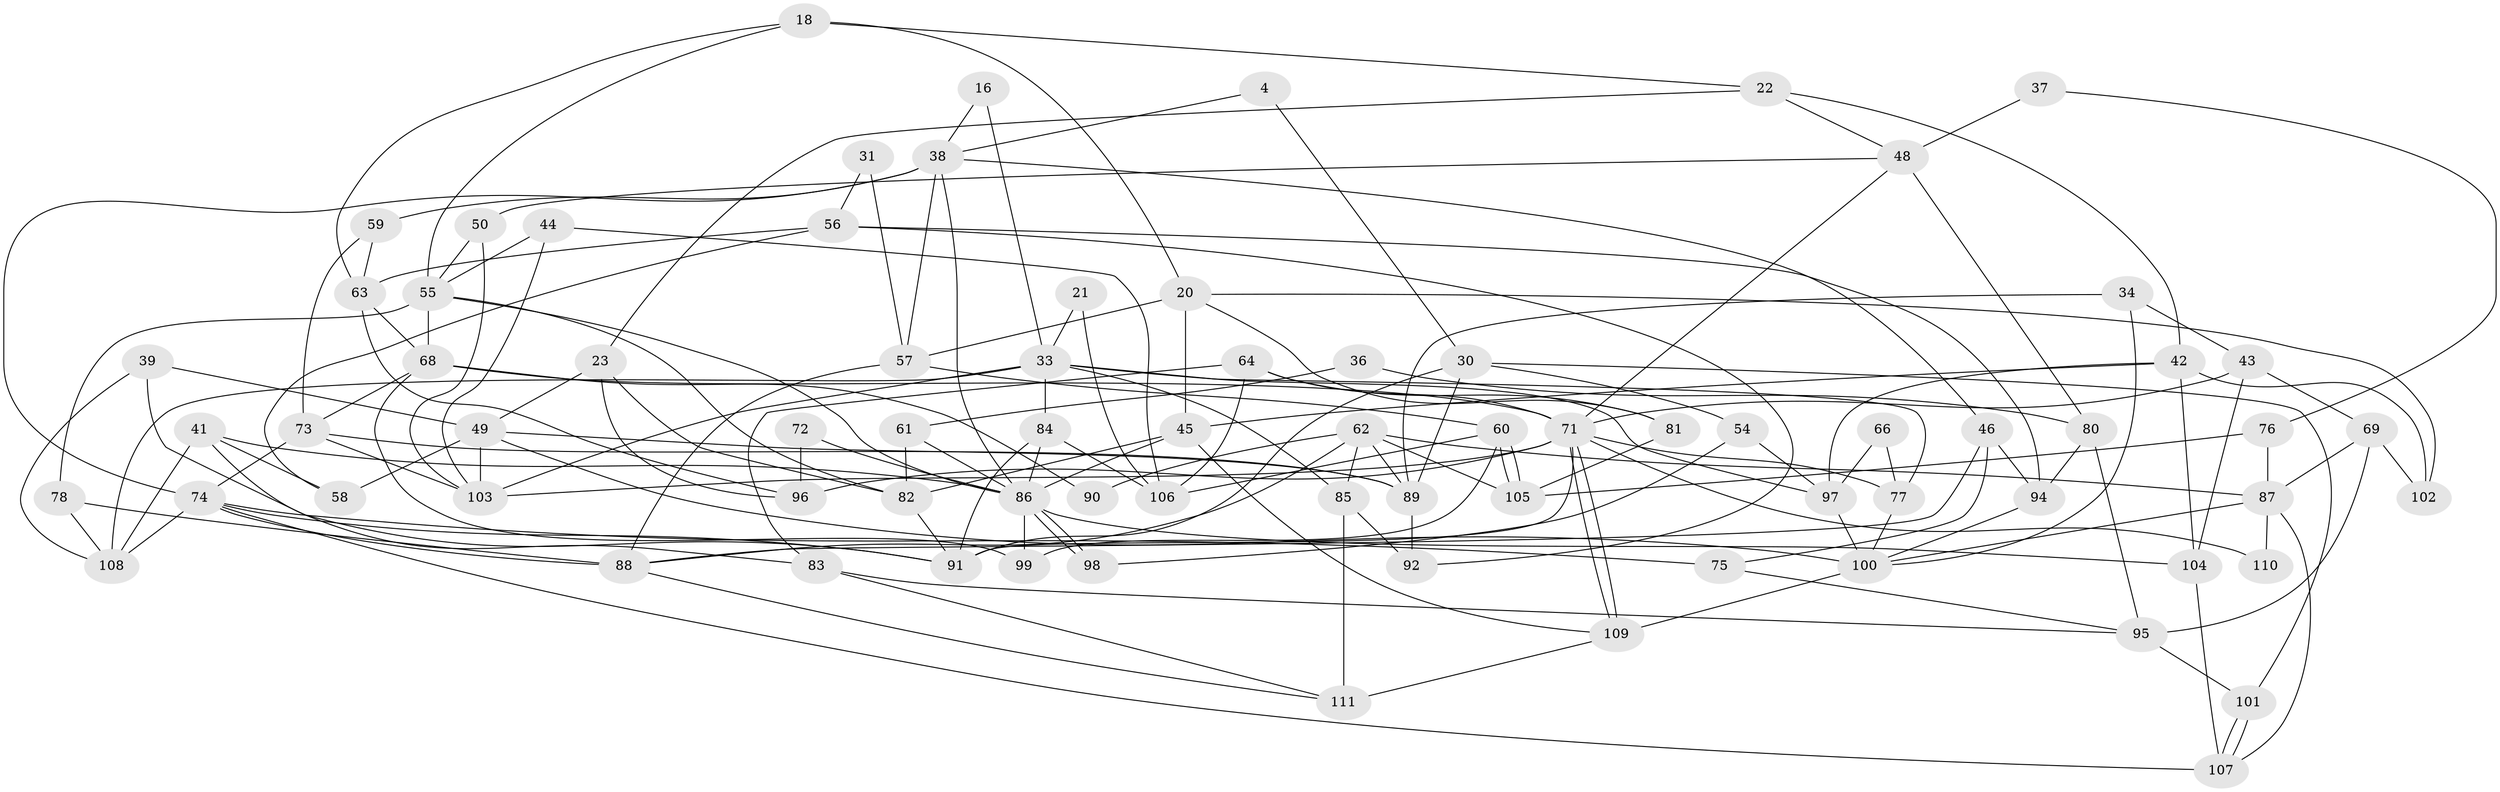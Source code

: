 // original degree distribution, {5: 0.21621621621621623, 6: 0.07207207207207207, 4: 0.22522522522522523, 2: 0.09009009009009009, 3: 0.34234234234234234, 7: 0.05405405405405406}
// Generated by graph-tools (version 1.1) at 2025/55/03/04/25 21:55:09]
// undirected, 77 vertices, 168 edges
graph export_dot {
graph [start="1"]
  node [color=gray90,style=filled];
  4;
  16;
  18;
  20;
  21;
  22;
  23;
  30;
  31;
  33 [super="+19"];
  34;
  36;
  37;
  38 [super="+35"];
  39;
  41 [super="+24"];
  42;
  43;
  44;
  45;
  46;
  48;
  49 [super="+7+11"];
  50 [super="+29"];
  54;
  55 [super="+32"];
  56;
  57;
  58;
  59;
  60;
  61;
  62 [super="+1"];
  63;
  64;
  66;
  68 [super="+5"];
  69 [super="+51"];
  71 [super="+14+70"];
  72;
  73 [super="+3"];
  74 [super="+15"];
  75 [super="+40"];
  76;
  77;
  78;
  80;
  81;
  82 [super="+53"];
  83;
  84;
  85;
  86 [super="+13+65"];
  87;
  88;
  89 [super="+8"];
  90;
  91 [super="+67"];
  92;
  94 [super="+25"];
  95;
  96 [super="+52"];
  97;
  98;
  99;
  100 [super="+26+47"];
  101;
  102;
  103 [super="+28+2"];
  104;
  105;
  106;
  107 [super="+93"];
  108 [super="+9"];
  109;
  110;
  111 [super="+79"];
  4 -- 30;
  4 -- 38;
  16 -- 38;
  16 -- 33;
  18 -- 22;
  18 -- 20;
  18 -- 63;
  18 -- 55;
  20 -- 45;
  20 -- 57;
  20 -- 81;
  20 -- 102;
  21 -- 106;
  21 -- 33;
  22 -- 42;
  22 -- 23;
  22 -- 48;
  23 -- 96;
  23 -- 82;
  23 -- 49 [weight=2];
  30 -- 91 [weight=2];
  30 -- 101;
  30 -- 54;
  30 -- 89;
  31 -- 57;
  31 -- 56;
  33 -- 85;
  33 -- 77;
  33 -- 103;
  33 -- 108;
  33 -- 97;
  33 -- 84;
  34 -- 43;
  34 -- 100;
  34 -- 89;
  36 -- 80;
  36 -- 61;
  37 -- 76;
  37 -- 48;
  38 -- 59 [weight=2];
  38 -- 57;
  38 -- 74;
  38 -- 46;
  38 -- 86;
  39 -- 91;
  39 -- 49;
  39 -- 108;
  41 -- 83;
  41 -- 58;
  41 -- 108;
  41 -- 86;
  42 -- 102;
  42 -- 104;
  42 -- 45;
  42 -- 97;
  43 -- 104;
  43 -- 69;
  43 -- 71;
  44 -- 55;
  44 -- 106;
  44 -- 103;
  45 -- 109;
  45 -- 82 [weight=2];
  45 -- 86 [weight=2];
  46 -- 88;
  46 -- 75;
  46 -- 94;
  48 -- 80;
  48 -- 50;
  48 -- 71;
  49 -- 100;
  49 -- 58;
  49 -- 103 [weight=2];
  49 -- 89;
  50 -- 55;
  50 -- 103 [weight=2];
  54 -- 97;
  54 -- 98;
  55 -- 78;
  55 -- 68 [weight=2];
  55 -- 82;
  55 -- 86;
  56 -- 58;
  56 -- 63;
  56 -- 92;
  56 -- 94;
  57 -- 60;
  57 -- 88;
  59 -- 63;
  59 -- 73 [weight=2];
  60 -- 99;
  60 -- 105;
  60 -- 105;
  60 -- 106;
  61 -- 82;
  61 -- 86;
  62 -- 88;
  62 -- 87;
  62 -- 85;
  62 -- 105;
  62 -- 90;
  62 -- 89;
  63 -- 96 [weight=2];
  63 -- 68 [weight=2];
  64 -- 81;
  64 -- 83;
  64 -- 106;
  64 -- 71;
  66 -- 97;
  66 -- 77;
  68 -- 73;
  68 -- 90;
  68 -- 99;
  68 -- 71;
  69 -- 87;
  69 -- 95 [weight=2];
  69 -- 102;
  71 -- 91;
  71 -- 109;
  71 -- 109;
  71 -- 103 [weight=2];
  71 -- 96;
  71 -- 110;
  71 -- 77 [weight=2];
  72 -- 86;
  72 -- 96;
  73 -- 74;
  73 -- 103;
  73 -- 89;
  74 -- 75 [weight=2];
  74 -- 91;
  74 -- 107;
  74 -- 108;
  74 -- 88;
  75 -- 95;
  76 -- 87;
  76 -- 105;
  77 -- 100;
  78 -- 88;
  78 -- 108;
  80 -- 94;
  80 -- 95;
  81 -- 105;
  82 -- 91;
  83 -- 95;
  83 -- 111;
  84 -- 106;
  84 -- 91;
  84 -- 86;
  85 -- 92;
  85 -- 111;
  86 -- 98;
  86 -- 98;
  86 -- 99;
  86 -- 104;
  87 -- 100;
  87 -- 110;
  87 -- 107;
  88 -- 111;
  89 -- 92;
  94 -- 100;
  95 -- 101;
  97 -- 100;
  100 -- 109 [weight=2];
  101 -- 107;
  101 -- 107;
  104 -- 107 [weight=2];
  109 -- 111 [weight=2];
}
